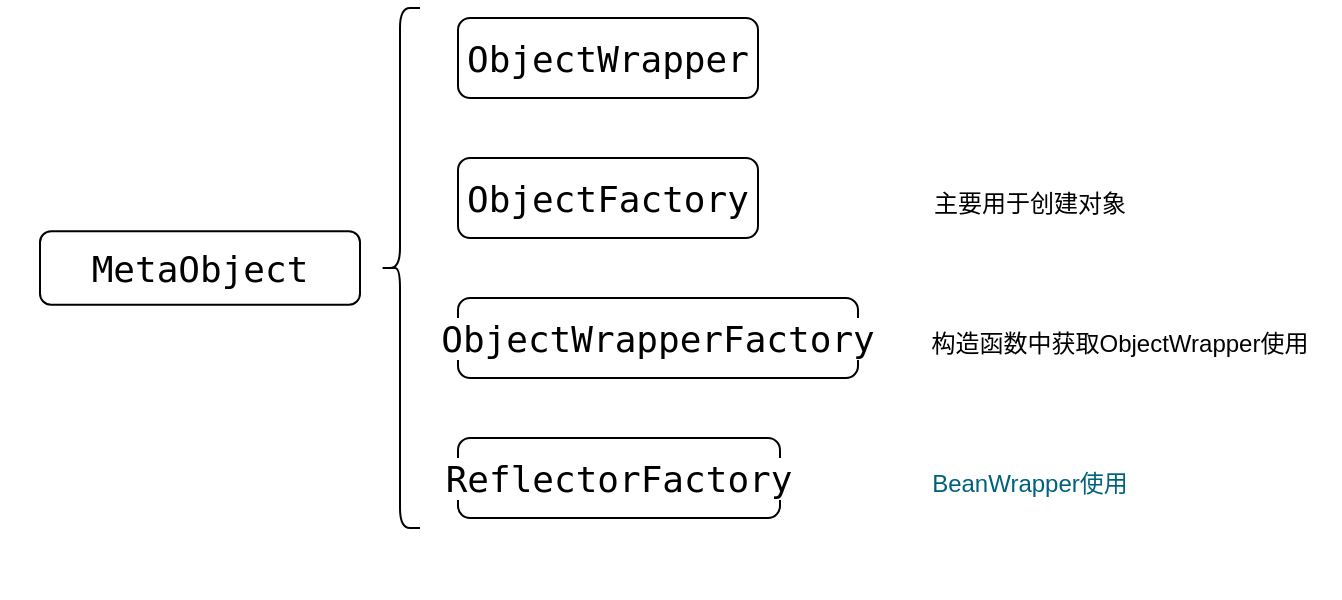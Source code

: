 <mxfile version="18.0.1" type="device"><diagram id="jfBvnzwmqcpBsbmx23RJ" name="第 1 页"><mxGraphModel dx="1038" dy="641" grid="1" gridSize="10" guides="1" tooltips="1" connect="1" arrows="1" fold="1" page="1" pageScale="1" pageWidth="827" pageHeight="1169" math="0" shadow="0"><root><mxCell id="0"/><mxCell id="1" parent="0"/><mxCell id="UxbvCbnlaGpF3-k9aKBZ-1" value="" style="group" parent="1" vertex="1" connectable="0"><mxGeometry x="110" y="170" width="210" height="260" as="geometry"/></mxCell><mxCell id="UxbvCbnlaGpF3-k9aKBZ-2" value="&lt;pre style=&quot;background-color:#ffffff;color:#080808;font-family:'JetBrains Mono',monospace;font-size:13.5pt;&quot;&gt;&lt;pre style=&quot;font-family: &amp;quot;JetBrains Mono&amp;quot;, monospace; font-size: 13.5pt;&quot;&gt;&lt;span style=&quot;color:#000000;&quot;&gt;MetaObject&lt;/span&gt;&lt;/pre&gt;&lt;/pre&gt;" style="rounded=1;whiteSpace=wrap;html=1;fontSize=12;glass=0;strokeWidth=1;shadow=0;" parent="UxbvCbnlaGpF3-k9aKBZ-1" vertex="1"><mxGeometry x="20" y="76.67" width="160" height="36.67" as="geometry"/></mxCell><mxCell id="UxbvCbnlaGpF3-k9aKBZ-3" value="" style="shape=curlyBracket;whiteSpace=wrap;html=1;rounded=1;" parent="UxbvCbnlaGpF3-k9aKBZ-1" vertex="1"><mxGeometry x="190" y="-34.99" width="20" height="260" as="geometry"/></mxCell><mxCell id="UxbvCbnlaGpF3-k9aKBZ-5" value="&lt;pre style=&quot;background-color:#ffffff;color:#080808;font-family:'JetBrains Mono',monospace;font-size:13.5pt;&quot;&gt;&lt;span style=&quot;color:#000000;&quot;&gt;ObjectWrapper&lt;/span&gt;&lt;/pre&gt;" style="rounded=1;whiteSpace=wrap;html=1;" parent="1" vertex="1"><mxGeometry x="339" y="140" width="150" height="40" as="geometry"/></mxCell><mxCell id="UxbvCbnlaGpF3-k9aKBZ-6" value="&lt;pre style=&quot;background-color:#ffffff;color:#080808;font-family:'JetBrains Mono',monospace;font-size:13.5pt;&quot;&gt;&lt;pre style=&quot;font-family: &amp;quot;JetBrains Mono&amp;quot;, monospace; font-size: 13.5pt;&quot;&gt;&lt;span style=&quot;color:#000000;&quot;&gt;ObjectFactory&lt;/span&gt;&lt;/pre&gt;&lt;/pre&gt;" style="rounded=1;whiteSpace=wrap;html=1;" parent="1" vertex="1"><mxGeometry x="339" y="210" width="150" height="40" as="geometry"/></mxCell><mxCell id="UxbvCbnlaGpF3-k9aKBZ-7" value="&lt;pre style=&quot;background-color:#ffffff;color:#080808;font-family:'JetBrains Mono',monospace;font-size:13.5pt;&quot;&gt;&lt;pre style=&quot;font-family: &amp;quot;JetBrains Mono&amp;quot;, monospace; font-size: 13.5pt;&quot;&gt;&lt;span style=&quot;color:#000000;&quot;&gt;ObjectWrapperFactory&lt;/span&gt;&lt;/pre&gt;&lt;/pre&gt;" style="rounded=1;whiteSpace=wrap;html=1;" parent="1" vertex="1"><mxGeometry x="339" y="280" width="200" height="40" as="geometry"/></mxCell><mxCell id="UxbvCbnlaGpF3-k9aKBZ-8" value="&lt;pre style=&quot;background-color:#ffffff;color:#080808;font-family:'JetBrains Mono',monospace;font-size:13.5pt;&quot;&gt;&lt;pre style=&quot;font-family: &amp;quot;JetBrains Mono&amp;quot;, monospace; font-size: 13.5pt;&quot;&gt;&lt;span style=&quot;color:#000000;&quot;&gt;ReflectorFactory&lt;/span&gt;&lt;/pre&gt;&lt;/pre&gt;" style="rounded=1;whiteSpace=wrap;html=1;" parent="1" vertex="1"><mxGeometry x="339" y="350" width="161" height="40" as="geometry"/></mxCell><mxCell id="UxbvCbnlaGpF3-k9aKBZ-9" value="构造函数中获取ObjectWrapper使用" style="text;html=1;strokeColor=none;fillColor=none;align=center;verticalAlign=middle;whiteSpace=wrap;rounded=0;" parent="1" vertex="1"><mxGeometry x="560" y="285" width="220" height="35" as="geometry"/></mxCell><mxCell id="UxbvCbnlaGpF3-k9aKBZ-10" value="主要用于创建对象" style="text;html=1;strokeColor=none;fillColor=none;align=center;verticalAlign=middle;whiteSpace=wrap;rounded=0;" parent="1" vertex="1"><mxGeometry x="560" y="215" width="130" height="35" as="geometry"/></mxCell><mxCell id="VZ4UXBpzQfYf1WDQ5KKl-1" value="&lt;font color=&quot;#00627a&quot;&gt;BeanWrapper使用&lt;/font&gt;" style="text;html=1;strokeColor=none;fillColor=none;align=center;verticalAlign=middle;whiteSpace=wrap;rounded=0;" vertex="1" parent="1"><mxGeometry x="560" y="355" width="130" height="35" as="geometry"/></mxCell></root></mxGraphModel></diagram></mxfile>
